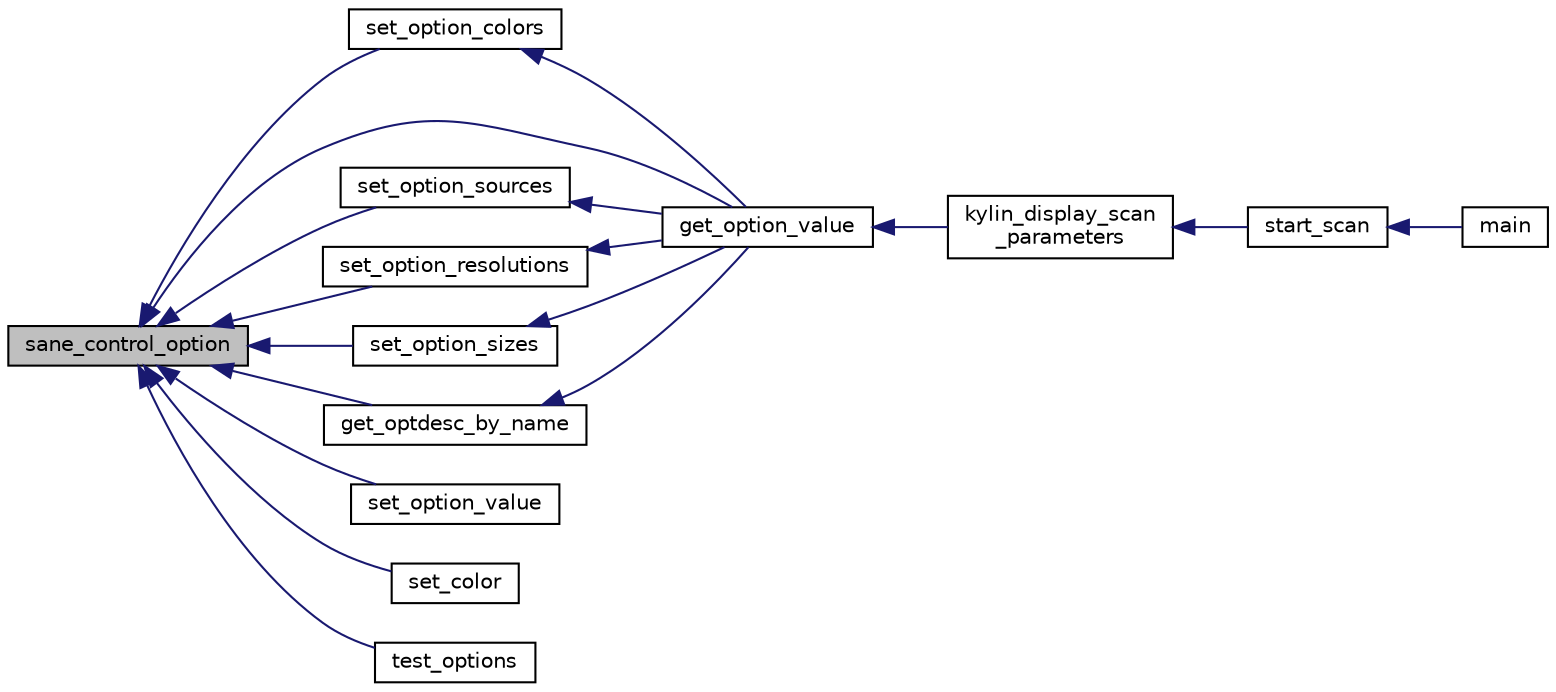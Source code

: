 digraph "sane_control_option"
{
  edge [fontname="Helvetica",fontsize="10",labelfontname="Helvetica",labelfontsize="10"];
  node [fontname="Helvetica",fontsize="10",shape=record];
  rankdir="LR";
  Node11 [label="sane_control_option",height=0.2,width=0.4,color="black", fillcolor="grey75", style="filled", fontcolor="black"];
  Node11 -> Node12 [dir="back",color="midnightblue",fontsize="10",style="solid",fontname="Helvetica"];
  Node12 [label="set_option_colors",height=0.2,width=0.4,color="black", fillcolor="white", style="filled",URL="$kylin__sane_8c.html#aa95409e9b8d6f206817642efd424eee0"];
  Node12 -> Node13 [dir="back",color="midnightblue",fontsize="10",style="solid",fontname="Helvetica"];
  Node13 [label="get_option_value",height=0.2,width=0.4,color="black", fillcolor="white", style="filled",URL="$kylin__sane_8c.html#af892e52d691cd52602c4d2b5c72f6e02"];
  Node13 -> Node14 [dir="back",color="midnightblue",fontsize="10",style="solid",fontname="Helvetica"];
  Node14 [label="kylin_display_scan\l_parameters",height=0.2,width=0.4,color="black", fillcolor="white", style="filled",URL="$kylin__sane_8c.html#aaf24d1bc9e8c8b43afa56bbfd6a71475"];
  Node14 -> Node15 [dir="back",color="midnightblue",fontsize="10",style="solid",fontname="Helvetica"];
  Node15 [label="start_scan",height=0.2,width=0.4,color="black", fillcolor="white", style="filled",URL="$kylin__sane_8h.html#a2b640f15a12501131e316d17025fb5ac"];
  Node15 -> Node16 [dir="back",color="midnightblue",fontsize="10",style="solid",fontname="Helvetica"];
  Node16 [label="main",height=0.2,width=0.4,color="black", fillcolor="white", style="filled",URL="$main_8c.html#ae66f6b31b5ad750f1fe042a706a4e3d4"];
  Node11 -> Node17 [dir="back",color="midnightblue",fontsize="10",style="solid",fontname="Helvetica"];
  Node17 [label="set_option_sources",height=0.2,width=0.4,color="black", fillcolor="white", style="filled",URL="$kylin__sane_8c.html#a8e49c7ad53592f8d10fae9f5a79d27e8"];
  Node17 -> Node13 [dir="back",color="midnightblue",fontsize="10",style="solid",fontname="Helvetica"];
  Node11 -> Node18 [dir="back",color="midnightblue",fontsize="10",style="solid",fontname="Helvetica"];
  Node18 [label="set_option_resolutions",height=0.2,width=0.4,color="black", fillcolor="white", style="filled",URL="$kylin__sane_8c.html#a8c763cd591b209c19b44042b47f61d87"];
  Node18 -> Node13 [dir="back",color="midnightblue",fontsize="10",style="solid",fontname="Helvetica"];
  Node11 -> Node19 [dir="back",color="midnightblue",fontsize="10",style="solid",fontname="Helvetica"];
  Node19 [label="set_option_sizes",height=0.2,width=0.4,color="black", fillcolor="white", style="filled",URL="$kylin__sane_8c.html#a1345e5860f8df0d660e22a09be693aea"];
  Node19 -> Node13 [dir="back",color="midnightblue",fontsize="10",style="solid",fontname="Helvetica"];
  Node11 -> Node20 [dir="back",color="midnightblue",fontsize="10",style="solid",fontname="Helvetica"];
  Node20 [label="get_optdesc_by_name",height=0.2,width=0.4,color="black", fillcolor="white", style="filled",URL="$kylin__sane_8c.html#a795e1d5597a19ad20130c11e3ba8a6c7"];
  Node20 -> Node13 [dir="back",color="midnightblue",fontsize="10",style="solid",fontname="Helvetica"];
  Node11 -> Node21 [dir="back",color="midnightblue",fontsize="10",style="solid",fontname="Helvetica"];
  Node21 [label="set_option_value",height=0.2,width=0.4,color="black", fillcolor="white", style="filled",URL="$kylin__sane_8c.html#abe6861f587b4c9f29d63eac127e78843"];
  Node11 -> Node13 [dir="back",color="midnightblue",fontsize="10",style="solid",fontname="Helvetica"];
  Node11 -> Node22 [dir="back",color="midnightblue",fontsize="10",style="solid",fontname="Helvetica"];
  Node22 [label="set_color",height=0.2,width=0.4,color="black", fillcolor="white", style="filled",URL="$kylin__sane_8c.html#a421de37e6ba8ccdea624b896bab90c2d"];
  Node11 -> Node23 [dir="back",color="midnightblue",fontsize="10",style="solid",fontname="Helvetica"];
  Node23 [label="test_options",height=0.2,width=0.4,color="black", fillcolor="white", style="filled",URL="$kylin__sane_8c.html#aa46835950050705235d218de762c72e6"];
}
